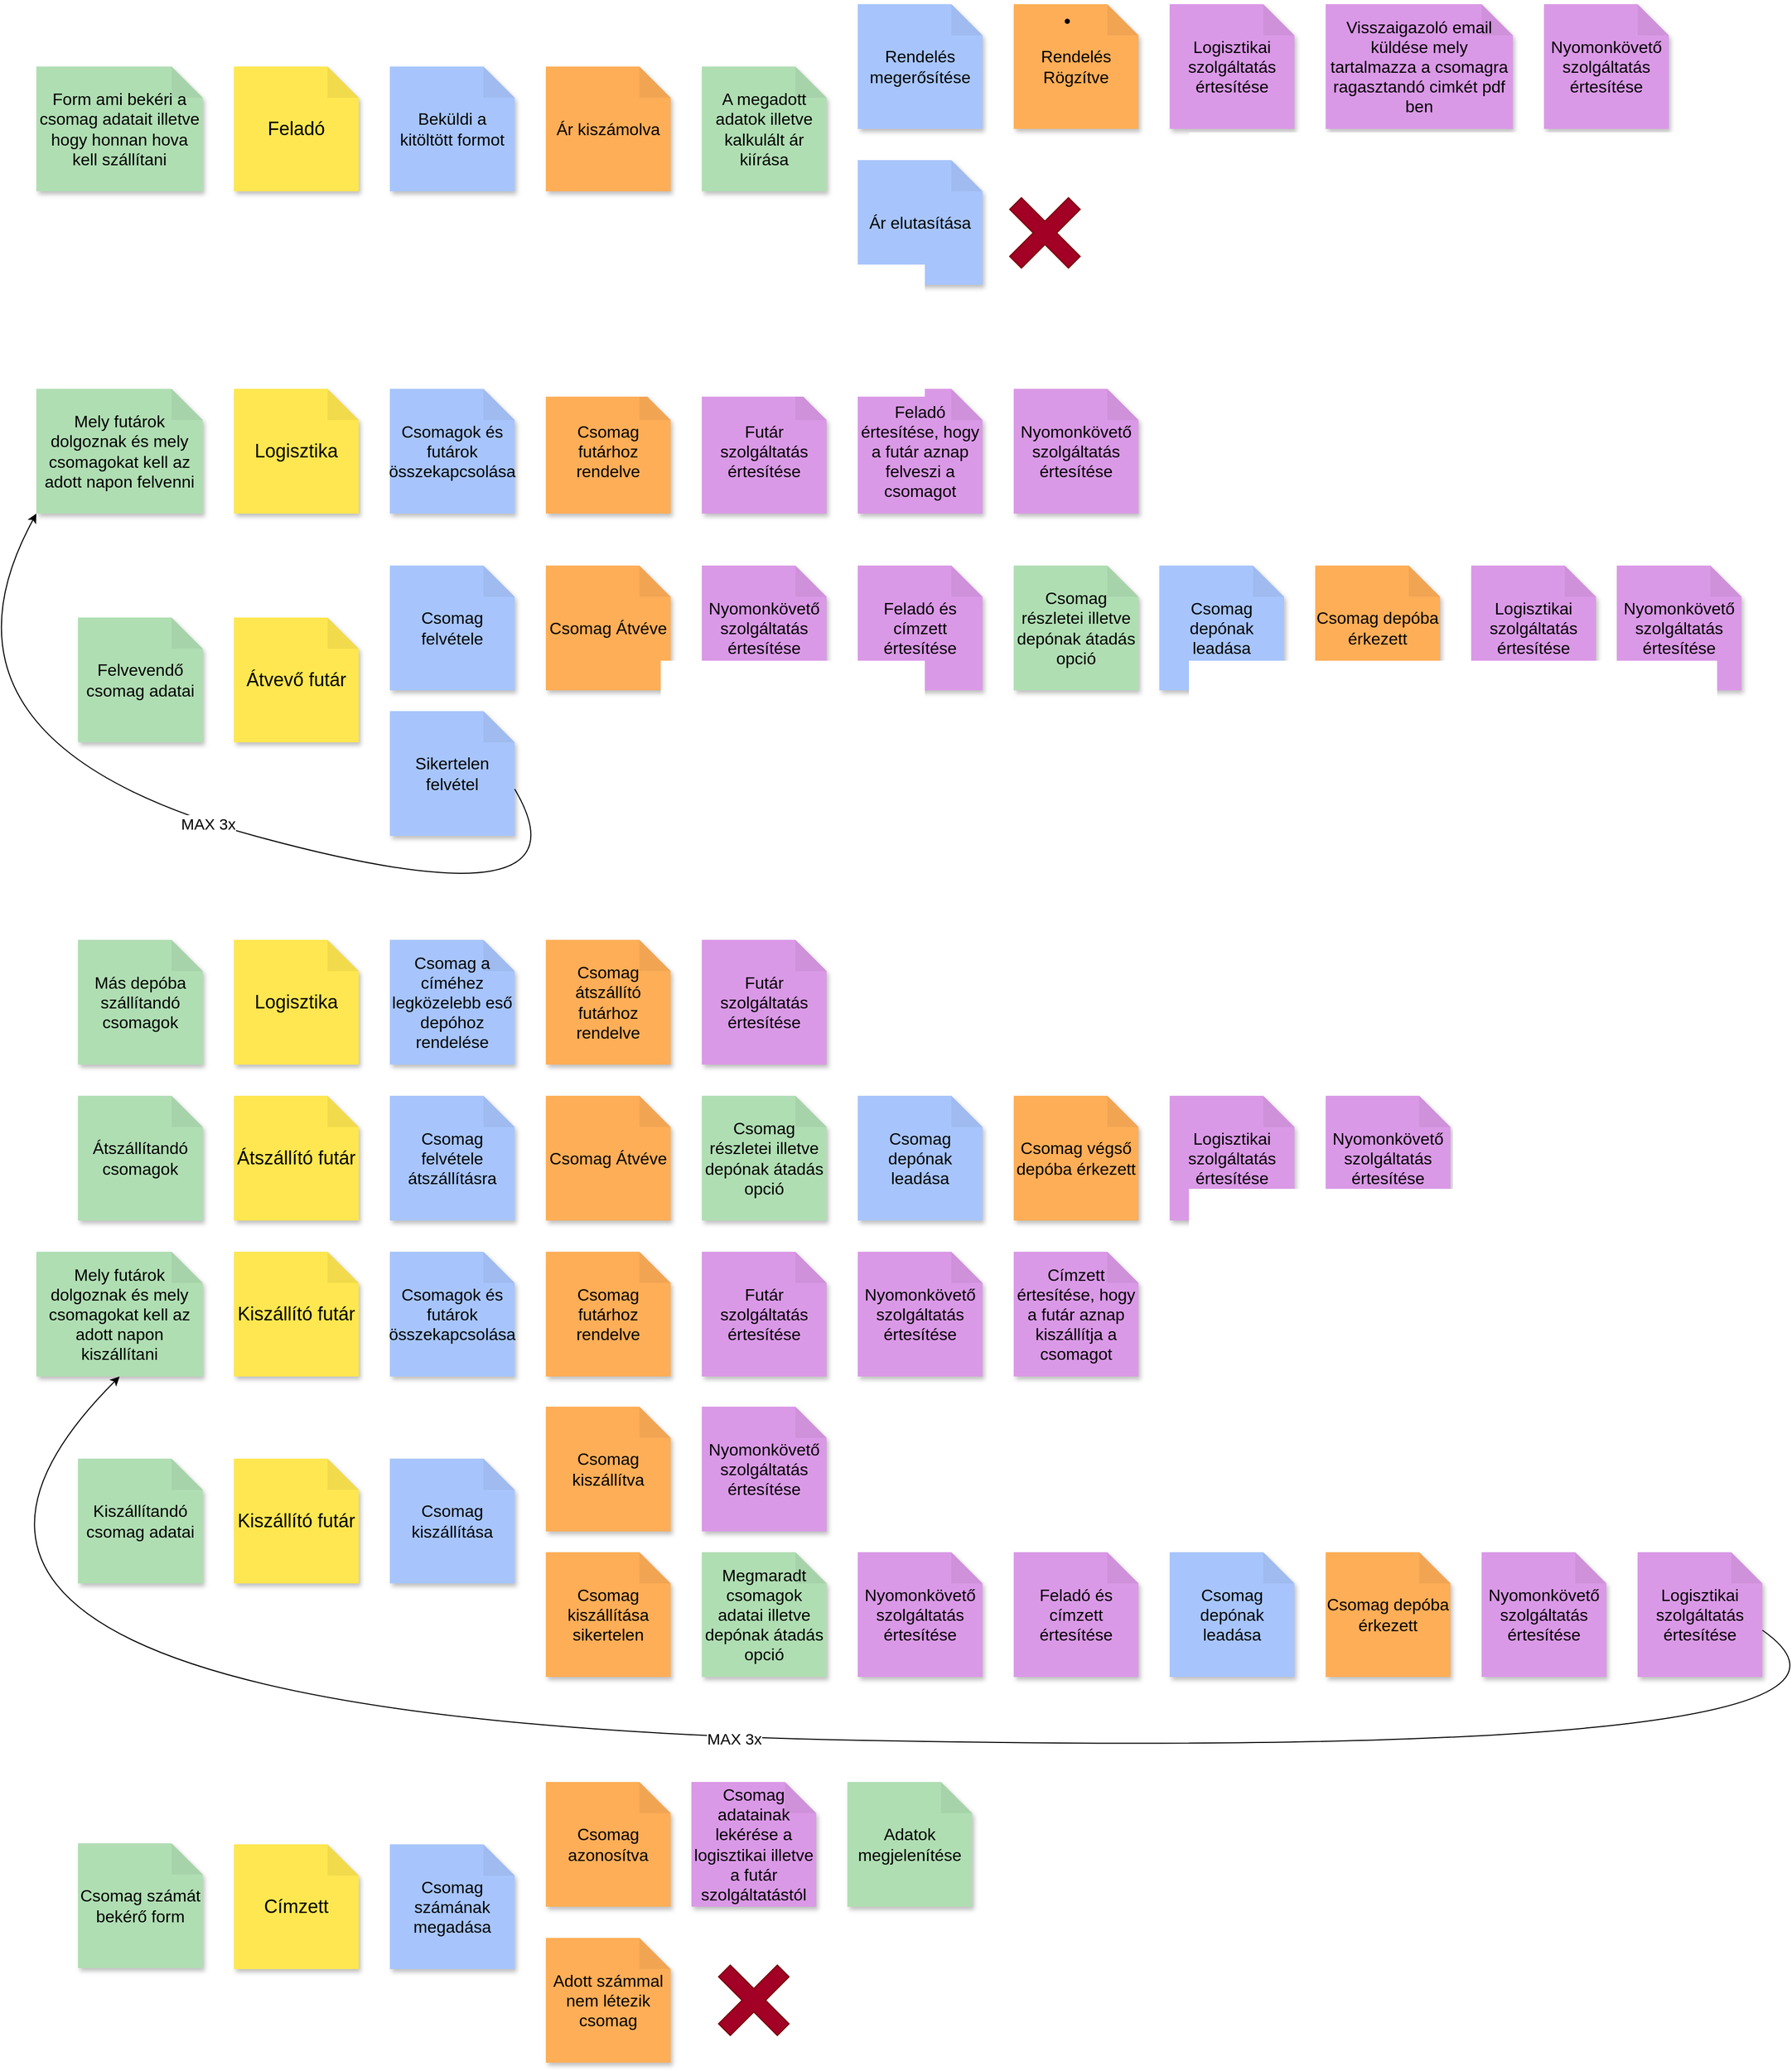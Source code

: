 <mxfile version="28.2.5">
  <diagram name="Page-1" id="tdrJWICteNO9RwJ1yDNZ">
    <mxGraphModel dx="1431" dy="1000" grid="1" gridSize="10" guides="1" tooltips="1" connect="1" arrows="1" fold="1" page="1" pageScale="1" pageWidth="3300" pageHeight="4681" math="0" shadow="0">
      <root>
        <mxCell id="0" />
        <mxCell id="1" parent="0" />
        <mxCell id="GBAODm6x_kVhTdQ0W2DW-1" value="Form ami bekéri a csomag adatait illetve hogy honnan hova kell szállítani" style="shape=note;whiteSpace=wrap;html=1;backgroundOutline=1;darkOpacity=0.05;fillColor=#b0deb3;strokeColor=none;fontSize=16;fontStyle=0;rotation=0;shadow=1;" parent="1" vertex="1">
          <mxGeometry x="1210" y="300" width="160" height="120" as="geometry" />
        </mxCell>
        <mxCell id="GBAODm6x_kVhTdQ0W2DW-2" value="Feladó" style="shape=note;whiteSpace=wrap;html=1;backgroundOutline=1;darkOpacity=0.05;fillColor=#FEE750;strokeColor=none;fontSize=18;fontStyle=0;rotation=0;shadow=1;" parent="1" vertex="1">
          <mxGeometry x="1400" y="300" width="120" height="120" as="geometry" />
        </mxCell>
        <mxCell id="GBAODm6x_kVhTdQ0W2DW-3" value="Beküldi a kitöltött formot" style="shape=note;whiteSpace=wrap;html=1;backgroundOutline=1;darkOpacity=0.05;fillColor=#a7c5fc;strokeColor=none;fontSize=16;fontStyle=0;rotation=0;shadow=1;" parent="1" vertex="1">
          <mxGeometry x="1550" y="300" width="120" height="120" as="geometry" />
        </mxCell>
        <mxCell id="GBAODm6x_kVhTdQ0W2DW-5" value="Ár kiszámolva" style="shape=note;whiteSpace=wrap;html=1;backgroundOutline=1;darkOpacity=0.05;fillColor=#feae57;strokeColor=none;fontSize=16;fontStyle=0;rotation=0;shadow=1;" parent="1" vertex="1">
          <mxGeometry x="1700" y="300" width="120" height="120" as="geometry" />
        </mxCell>
        <mxCell id="GBAODm6x_kVhTdQ0W2DW-6" value="Rendelés megerősítése" style="shape=note;whiteSpace=wrap;html=1;backgroundOutline=1;darkOpacity=0.05;fillColor=#a7c5fc;strokeColor=none;fontSize=16;fontStyle=0;rotation=0;shadow=1;" parent="1" vertex="1">
          <mxGeometry x="2000" y="240" width="120" height="120" as="geometry" />
        </mxCell>
        <mxCell id="GBAODm6x_kVhTdQ0W2DW-7" value="Ár elutasítása" style="shape=note;whiteSpace=wrap;html=1;backgroundOutline=1;darkOpacity=0.05;fillColor=#a7c5fc;strokeColor=none;fontSize=16;fontStyle=0;rotation=0;shadow=1;" parent="1" vertex="1">
          <mxGeometry x="2000" y="390" width="120" height="120" as="geometry" />
        </mxCell>
        <mxCell id="GBAODm6x_kVhTdQ0W2DW-8" value="" style="shape=cross;whiteSpace=wrap;html=1;rotation=-45;fillColor=light-dark(#A20025,#FF0000);fontColor=#ffffff;strokeColor=#6F0000;" parent="1" vertex="1">
          <mxGeometry x="2140" y="420" width="80" height="80" as="geometry" />
        </mxCell>
        <mxCell id="GBAODm6x_kVhTdQ0W2DW-9" value="&lt;li class=&quot;py-0 my-0 prose-p:pt-0 prose-p:mb-2 prose-p:my-0 [&amp;amp;&amp;gt;p]:pt-0 [&amp;amp;&amp;gt;p]:mb-2 [&amp;amp;&amp;gt;p]:my-0&quot;&gt;&lt;br/&gt;&lt;p class=&quot;my-2 [&amp;amp;+p]:mt-4 [&amp;amp;_strong:has(+br)]:inline-block [&amp;amp;_strong:has(+br)]:pb-2&quot;&gt;Rendelés Rögzítve&lt;/p&gt;&lt;br/&gt;&lt;/li&gt;" style="shape=note;whiteSpace=wrap;html=1;backgroundOutline=1;darkOpacity=0.05;fillColor=#feae57;strokeColor=none;fontSize=16;fontStyle=0;rotation=0;shadow=1;" parent="1" vertex="1">
          <mxGeometry x="2150" y="240" width="120" height="120" as="geometry" />
        </mxCell>
        <mxCell id="GBAODm6x_kVhTdQ0W2DW-11" value="A megadott adatok illetve kalkulált ár kiírása" style="shape=note;whiteSpace=wrap;html=1;backgroundOutline=1;darkOpacity=0.05;fillColor=#b0deb3;strokeColor=none;fontSize=16;fontStyle=0;rotation=0;shadow=1;" parent="1" vertex="1">
          <mxGeometry x="1850" y="300" width="120" height="120" as="geometry" />
        </mxCell>
        <mxCell id="GBAODm6x_kVhTdQ0W2DW-12" value="Felvevendő csomag adatai" style="shape=note;whiteSpace=wrap;html=1;backgroundOutline=1;darkOpacity=0.05;fillColor=#b0deb3;strokeColor=none;fontSize=16;fontStyle=0;rotation=0;shadow=1;" parent="1" vertex="1">
          <mxGeometry x="1250" y="830" width="120" height="120" as="geometry" />
        </mxCell>
        <mxCell id="GBAODm6x_kVhTdQ0W2DW-13" value="Átvevő futár" style="shape=note;whiteSpace=wrap;html=1;backgroundOutline=1;darkOpacity=0.05;fillColor=#FEE750;strokeColor=none;fontSize=18;fontStyle=0;rotation=0;shadow=1;" parent="1" vertex="1">
          <mxGeometry x="1400" y="830" width="120" height="120" as="geometry" />
        </mxCell>
        <mxCell id="GBAODm6x_kVhTdQ0W2DW-14" value="Mely futárok dolgoznak és mely csomagokat kell az adott napon felvenni" style="shape=note;whiteSpace=wrap;html=1;backgroundOutline=1;darkOpacity=0.05;fillColor=#b0deb3;strokeColor=none;fontSize=16;fontStyle=0;rotation=0;shadow=1;" parent="1" vertex="1">
          <mxGeometry x="1210" y="610" width="160" height="120" as="geometry" />
        </mxCell>
        <mxCell id="GBAODm6x_kVhTdQ0W2DW-15" value="Logisztika" style="shape=note;whiteSpace=wrap;html=1;backgroundOutline=1;darkOpacity=0.05;fillColor=#FEE750;strokeColor=none;fontSize=18;fontStyle=0;rotation=0;shadow=1;" parent="1" vertex="1">
          <mxGeometry x="1400" y="610" width="120" height="120" as="geometry" />
        </mxCell>
        <mxCell id="GBAODm6x_kVhTdQ0W2DW-16" value="Csomag futárhoz rendelve" style="shape=note;whiteSpace=wrap;html=1;backgroundOutline=1;darkOpacity=0.05;fillColor=#feae57;strokeColor=none;fontSize=16;fontStyle=0;rotation=0;shadow=1;" parent="1" vertex="1">
          <mxGeometry x="1700" y="610" width="120" height="120" as="geometry" />
        </mxCell>
        <mxCell id="GBAODm6x_kVhTdQ0W2DW-17" value="Csomagok és futárok összekapcsolása" style="shape=note;whiteSpace=wrap;html=1;backgroundOutline=1;darkOpacity=0.05;fillColor=#a7c5fc;strokeColor=none;fontSize=16;fontStyle=0;rotation=0;shadow=1;" parent="1" vertex="1">
          <mxGeometry x="1550" y="610" width="120" height="120" as="geometry" />
        </mxCell>
        <mxCell id="GBAODm6x_kVhTdQ0W2DW-18" value="Futár szolgáltatás értesítése" style="shape=note;whiteSpace=wrap;html=1;backgroundOutline=1;darkOpacity=0.05;fillColor=#da99e6;strokeColor=none;fontSize=16;fontStyle=0;rotation=0;shadow=1;" parent="1" vertex="1">
          <mxGeometry x="1850" y="610" width="120" height="120" as="geometry" />
        </mxCell>
        <mxCell id="GBAODm6x_kVhTdQ0W2DW-19" value="Logisztikai szolgáltatás értesítése" style="shape=note;whiteSpace=wrap;html=1;backgroundOutline=1;darkOpacity=0.05;fillColor=#da99e6;strokeColor=none;fontSize=16;fontStyle=0;rotation=0;shadow=1;" parent="1" vertex="1">
          <mxGeometry x="2300" y="240" width="120" height="120" as="geometry" />
        </mxCell>
        <mxCell id="GBAODm6x_kVhTdQ0W2DW-20" value="Visszaigazoló email küldése mely tartalmazza a csomagra ragasztandó cimkét pdf ben" style="shape=note;whiteSpace=wrap;html=1;backgroundOutline=1;darkOpacity=0.05;fillColor=#da99e6;strokeColor=none;fontSize=16;fontStyle=0;rotation=0;shadow=1;" parent="1" vertex="1">
          <mxGeometry x="2450" y="240" width="180" height="120" as="geometry" />
        </mxCell>
        <mxCell id="GBAODm6x_kVhTdQ0W2DW-21" value="Feladó értesítése, hogy a futár aznap felveszi a csomagot" style="shape=note;whiteSpace=wrap;html=1;backgroundOutline=1;darkOpacity=0.05;fillColor=#da99e6;strokeColor=none;fontSize=16;fontStyle=0;rotation=0;shadow=1;" parent="1" vertex="1">
          <mxGeometry x="2000" y="610" width="120" height="120" as="geometry" />
        </mxCell>
        <mxCell id="GBAODm6x_kVhTdQ0W2DW-22" value="Csomag felvétele" style="shape=note;whiteSpace=wrap;html=1;backgroundOutline=1;darkOpacity=0.05;fillColor=#a7c5fc;strokeColor=none;fontSize=16;fontStyle=0;rotation=0;shadow=1;" parent="1" vertex="1">
          <mxGeometry x="1550" y="780" width="120" height="120" as="geometry" />
        </mxCell>
        <mxCell id="GBAODm6x_kVhTdQ0W2DW-23" value="&lt;div&gt;Sikertelen felvétel&lt;/div&gt;" style="shape=note;whiteSpace=wrap;html=1;backgroundOutline=1;darkOpacity=0.05;fillColor=#a7c5fc;strokeColor=none;fontSize=16;fontStyle=0;rotation=0;shadow=1;" parent="1" vertex="1">
          <mxGeometry x="1550" y="920" width="120" height="120" as="geometry" />
        </mxCell>
        <mxCell id="GBAODm6x_kVhTdQ0W2DW-24" value="&lt;font style=&quot;font-size: 15px;&quot;&gt;MAX 3x&lt;/font&gt;" style="curved=1;endArrow=classic;html=1;rounded=0;exitX=0;exitY=0;exitDx=120;exitDy=75;exitPerimeter=0;entryX=0;entryY=1;entryDx=0;entryDy=0;entryPerimeter=0;" parent="1" source="GBAODm6x_kVhTdQ0W2DW-23" target="GBAODm6x_kVhTdQ0W2DW-14" edge="1">
          <mxGeometry x="-0.001" width="50" height="50" relative="1" as="geometry">
            <mxPoint x="1040" y="790" as="sourcePoint" />
            <mxPoint x="1090" y="740" as="targetPoint" />
            <Array as="points">
              <mxPoint x="1750" y="1130" />
              <mxPoint x="1090" y="950" />
            </Array>
            <mxPoint as="offset" />
          </mxGeometry>
        </mxCell>
        <mxCell id="8BKmqN_YOmAgWMdcuxL3-1" value="Csomag Átvéve" style="shape=note;whiteSpace=wrap;html=1;backgroundOutline=1;darkOpacity=0.05;fillColor=#feae57;strokeColor=none;fontSize=16;fontStyle=0;rotation=0;shadow=1;" parent="1" vertex="1">
          <mxGeometry x="1700" y="780" width="120" height="120" as="geometry" />
        </mxCell>
        <mxCell id="8BKmqN_YOmAgWMdcuxL3-2" value="Feladó és címzett értesítése" style="shape=note;whiteSpace=wrap;html=1;backgroundOutline=1;darkOpacity=0.05;fillColor=#da99e6;strokeColor=none;fontSize=16;fontStyle=0;rotation=0;shadow=1;" parent="1" vertex="1">
          <mxGeometry x="2000" y="780" width="120" height="120" as="geometry" />
        </mxCell>
        <mxCell id="8BKmqN_YOmAgWMdcuxL3-3" value="Csomag depónak leadása" style="shape=note;whiteSpace=wrap;html=1;backgroundOutline=1;darkOpacity=0.05;fillColor=#a7c5fc;strokeColor=none;fontSize=16;fontStyle=0;rotation=0;shadow=1;" parent="1" vertex="1">
          <mxGeometry x="2290" y="780" width="120" height="120" as="geometry" />
        </mxCell>
        <mxCell id="8BKmqN_YOmAgWMdcuxL3-4" value="Csomag depóba érkezett" style="shape=note;whiteSpace=wrap;html=1;backgroundOutline=1;darkOpacity=0.05;fillColor=#feae57;strokeColor=none;fontSize=16;fontStyle=0;rotation=0;shadow=1;" parent="1" vertex="1">
          <mxGeometry x="2440" y="780" width="120" height="120" as="geometry" />
        </mxCell>
        <mxCell id="8BKmqN_YOmAgWMdcuxL3-5" value="Logisztikai szolgáltatás értesítése" style="shape=note;whiteSpace=wrap;html=1;backgroundOutline=1;darkOpacity=0.05;fillColor=#da99e6;strokeColor=none;fontSize=16;fontStyle=0;rotation=0;shadow=1;" parent="1" vertex="1">
          <mxGeometry x="2590" y="780" width="120" height="120" as="geometry" />
        </mxCell>
        <mxCell id="8BKmqN_YOmAgWMdcuxL3-6" value="Csomag részletei illetve depónak átadás opció" style="shape=note;whiteSpace=wrap;html=1;backgroundOutline=1;darkOpacity=0.05;fillColor=#b0deb3;strokeColor=none;fontSize=16;fontStyle=0;rotation=0;shadow=1;" parent="1" vertex="1">
          <mxGeometry x="1850" y="1290" width="120" height="120" as="geometry" />
        </mxCell>
        <mxCell id="8BKmqN_YOmAgWMdcuxL3-7" value="&lt;div&gt;Más depóba szállítandó csomagok&lt;/div&gt;" style="shape=note;whiteSpace=wrap;html=1;backgroundOutline=1;darkOpacity=0.05;fillColor=#b0deb3;strokeColor=none;fontSize=16;fontStyle=0;rotation=0;shadow=1;" parent="1" vertex="1">
          <mxGeometry x="1250" y="1140" width="120" height="120" as="geometry" />
        </mxCell>
        <mxCell id="8BKmqN_YOmAgWMdcuxL3-9" value="Logisztika" style="shape=note;whiteSpace=wrap;html=1;backgroundOutline=1;darkOpacity=0.05;fillColor=#FEE750;strokeColor=none;fontSize=18;fontStyle=0;rotation=0;shadow=1;" parent="1" vertex="1">
          <mxGeometry x="1400" y="1140" width="120" height="120" as="geometry" />
        </mxCell>
        <mxCell id="8BKmqN_YOmAgWMdcuxL3-10" value="Csomag a címéhez legközelebb eső depóhoz rendelése" style="shape=note;whiteSpace=wrap;html=1;backgroundOutline=1;darkOpacity=0.05;fillColor=#a7c5fc;strokeColor=none;fontSize=16;fontStyle=0;rotation=0;shadow=1;" parent="1" vertex="1">
          <mxGeometry x="1550" y="1140" width="120" height="120" as="geometry" />
        </mxCell>
        <mxCell id="8BKmqN_YOmAgWMdcuxL3-11" value="Csomag átszállító futárhoz rendelve" style="shape=note;whiteSpace=wrap;html=1;backgroundOutline=1;darkOpacity=0.05;fillColor=#feae57;strokeColor=none;fontSize=16;fontStyle=0;rotation=0;shadow=1;" parent="1" vertex="1">
          <mxGeometry x="1700" y="1140" width="120" height="120" as="geometry" />
        </mxCell>
        <mxCell id="8BKmqN_YOmAgWMdcuxL3-12" value="Futár szolgáltatás értesítése" style="shape=note;whiteSpace=wrap;html=1;backgroundOutline=1;darkOpacity=0.05;fillColor=#da99e6;strokeColor=none;fontSize=16;fontStyle=0;rotation=0;shadow=1;" parent="1" vertex="1">
          <mxGeometry x="1850" y="1140" width="120" height="120" as="geometry" />
        </mxCell>
        <mxCell id="8BKmqN_YOmAgWMdcuxL3-13" value="&lt;div&gt;Átszállító futár&lt;/div&gt;" style="shape=note;whiteSpace=wrap;html=1;backgroundOutline=1;darkOpacity=0.05;fillColor=#FEE750;strokeColor=none;fontSize=18;fontStyle=0;rotation=0;shadow=1;" parent="1" vertex="1">
          <mxGeometry x="1400" y="1290" width="120" height="120" as="geometry" />
        </mxCell>
        <mxCell id="8BKmqN_YOmAgWMdcuxL3-14" value="&lt;div&gt;Átszállítandó csomagok&lt;/div&gt;" style="shape=note;whiteSpace=wrap;html=1;backgroundOutline=1;darkOpacity=0.05;fillColor=#b0deb3;strokeColor=none;fontSize=16;fontStyle=0;rotation=0;shadow=1;" parent="1" vertex="1">
          <mxGeometry x="1250" y="1290" width="120" height="120" as="geometry" />
        </mxCell>
        <mxCell id="8BKmqN_YOmAgWMdcuxL3-15" value="Csomag felvétele átszállításra" style="shape=note;whiteSpace=wrap;html=1;backgroundOutline=1;darkOpacity=0.05;fillColor=#a7c5fc;strokeColor=none;fontSize=16;fontStyle=0;rotation=0;shadow=1;" parent="1" vertex="1">
          <mxGeometry x="1550" y="1290" width="120" height="120" as="geometry" />
        </mxCell>
        <mxCell id="8BKmqN_YOmAgWMdcuxL3-16" value="Csomag Átvéve" style="shape=note;whiteSpace=wrap;html=1;backgroundOutline=1;darkOpacity=0.05;fillColor=#feae57;strokeColor=none;fontSize=16;fontStyle=0;rotation=0;shadow=1;" parent="1" vertex="1">
          <mxGeometry x="1700" y="1290" width="120" height="120" as="geometry" />
        </mxCell>
        <mxCell id="8BKmqN_YOmAgWMdcuxL3-17" value="Csomag részletei illetve depónak átadás opció" style="shape=note;whiteSpace=wrap;html=1;backgroundOutline=1;darkOpacity=0.05;fillColor=#b0deb3;strokeColor=none;fontSize=16;fontStyle=0;rotation=0;shadow=1;" parent="1" vertex="1">
          <mxGeometry x="2150" y="780" width="120" height="120" as="geometry" />
        </mxCell>
        <mxCell id="8BKmqN_YOmAgWMdcuxL3-18" value="Csomag depónak leadása" style="shape=note;whiteSpace=wrap;html=1;backgroundOutline=1;darkOpacity=0.05;fillColor=#a7c5fc;strokeColor=none;fontSize=16;fontStyle=0;rotation=0;shadow=1;" parent="1" vertex="1">
          <mxGeometry x="2000" y="1290" width="120" height="120" as="geometry" />
        </mxCell>
        <mxCell id="8BKmqN_YOmAgWMdcuxL3-19" value="Csomag végső depóba érkezett" style="shape=note;whiteSpace=wrap;html=1;backgroundOutline=1;darkOpacity=0.05;fillColor=#feae57;strokeColor=none;fontSize=16;fontStyle=0;rotation=0;shadow=1;" parent="1" vertex="1">
          <mxGeometry x="2150" y="1290" width="120" height="120" as="geometry" />
        </mxCell>
        <mxCell id="8BKmqN_YOmAgWMdcuxL3-20" value="Logisztikai szolgáltatás értesítése" style="shape=note;whiteSpace=wrap;html=1;backgroundOutline=1;darkOpacity=0.05;fillColor=#da99e6;strokeColor=none;fontSize=16;fontStyle=0;rotation=0;shadow=1;" parent="1" vertex="1">
          <mxGeometry x="2300" y="1290" width="120" height="120" as="geometry" />
        </mxCell>
        <mxCell id="8BKmqN_YOmAgWMdcuxL3-22" value="Mely futárok dolgoznak és mely csomagokat kell az adott napon kiszállítani" style="shape=note;whiteSpace=wrap;html=1;backgroundOutline=1;darkOpacity=0.05;fillColor=#b0deb3;strokeColor=none;fontSize=16;fontStyle=0;rotation=0;shadow=1;" parent="1" vertex="1">
          <mxGeometry x="1210" y="1440" width="160" height="120" as="geometry" />
        </mxCell>
        <mxCell id="8BKmqN_YOmAgWMdcuxL3-23" value="Kiszállító futár" style="shape=note;whiteSpace=wrap;html=1;backgroundOutline=1;darkOpacity=0.05;fillColor=#FEE750;strokeColor=none;fontSize=18;fontStyle=0;rotation=0;shadow=1;" parent="1" vertex="1">
          <mxGeometry x="1400" y="1440" width="120" height="120" as="geometry" />
        </mxCell>
        <mxCell id="8BKmqN_YOmAgWMdcuxL3-24" value="Csomag futárhoz rendelve" style="shape=note;whiteSpace=wrap;html=1;backgroundOutline=1;darkOpacity=0.05;fillColor=#feae57;strokeColor=none;fontSize=16;fontStyle=0;rotation=0;shadow=1;" parent="1" vertex="1">
          <mxGeometry x="1700" y="1440" width="120" height="120" as="geometry" />
        </mxCell>
        <mxCell id="8BKmqN_YOmAgWMdcuxL3-25" value="Csomagok és futárok összekapcsolása" style="shape=note;whiteSpace=wrap;html=1;backgroundOutline=1;darkOpacity=0.05;fillColor=#a7c5fc;strokeColor=none;fontSize=16;fontStyle=0;rotation=0;shadow=1;" parent="1" vertex="1">
          <mxGeometry x="1550" y="1440" width="120" height="120" as="geometry" />
        </mxCell>
        <mxCell id="8BKmqN_YOmAgWMdcuxL3-26" value="Futár szolgáltatás értesítése" style="shape=note;whiteSpace=wrap;html=1;backgroundOutline=1;darkOpacity=0.05;fillColor=#da99e6;strokeColor=none;fontSize=16;fontStyle=0;rotation=0;shadow=1;" parent="1" vertex="1">
          <mxGeometry x="1850" y="1440" width="120" height="120" as="geometry" />
        </mxCell>
        <mxCell id="8BKmqN_YOmAgWMdcuxL3-27" value="Címzett értesítése, hogy a futár aznap kiszállítja a csomagot" style="shape=note;whiteSpace=wrap;html=1;backgroundOutline=1;darkOpacity=0.05;fillColor=#da99e6;strokeColor=none;fontSize=16;fontStyle=0;rotation=0;shadow=1;" parent="1" vertex="1">
          <mxGeometry x="2150" y="1440" width="120" height="120" as="geometry" />
        </mxCell>
        <mxCell id="8BKmqN_YOmAgWMdcuxL3-28" value="&lt;div&gt;Kiszállítandó csomag adatai&lt;/div&gt;" style="shape=note;whiteSpace=wrap;html=1;backgroundOutline=1;darkOpacity=0.05;fillColor=#b0deb3;strokeColor=none;fontSize=16;fontStyle=0;rotation=0;shadow=1;" parent="1" vertex="1">
          <mxGeometry x="1250" y="1639" width="120" height="120" as="geometry" />
        </mxCell>
        <mxCell id="8BKmqN_YOmAgWMdcuxL3-29" value="Kiszállító futár" style="shape=note;whiteSpace=wrap;html=1;backgroundOutline=1;darkOpacity=0.05;fillColor=#FEE750;strokeColor=none;fontSize=18;fontStyle=0;rotation=0;shadow=1;" parent="1" vertex="1">
          <mxGeometry x="1400" y="1639" width="120" height="120" as="geometry" />
        </mxCell>
        <mxCell id="8BKmqN_YOmAgWMdcuxL3-30" value="Csomag kiszállítása" style="shape=note;whiteSpace=wrap;html=1;backgroundOutline=1;darkOpacity=0.05;fillColor=#a7c5fc;strokeColor=none;fontSize=16;fontStyle=0;rotation=0;shadow=1;" parent="1" vertex="1">
          <mxGeometry x="1550" y="1639" width="120" height="120" as="geometry" />
        </mxCell>
        <mxCell id="8BKmqN_YOmAgWMdcuxL3-32" value="Csomag kiszállítva" style="shape=note;whiteSpace=wrap;html=1;backgroundOutline=1;darkOpacity=0.05;fillColor=#feae57;strokeColor=none;fontSize=16;fontStyle=0;rotation=0;shadow=1;" parent="1" vertex="1">
          <mxGeometry x="1700" y="1589" width="120" height="120" as="geometry" />
        </mxCell>
        <mxCell id="8BKmqN_YOmAgWMdcuxL3-33" value="Feladó és címzett értesítése" style="shape=note;whiteSpace=wrap;html=1;backgroundOutline=1;darkOpacity=0.05;fillColor=#da99e6;strokeColor=none;fontSize=16;fontStyle=0;rotation=0;shadow=1;" parent="1" vertex="1">
          <mxGeometry x="2150" y="1729" width="120" height="120" as="geometry" />
        </mxCell>
        <mxCell id="8BKmqN_YOmAgWMdcuxL3-36" value="&lt;font style=&quot;font-size: 15px;&quot;&gt;MAX 3x&lt;/font&gt;" style="curved=1;endArrow=classic;html=1;rounded=0;exitX=0;exitY=0;exitDx=120;exitDy=75;exitPerimeter=0;entryX=0.5;entryY=1;entryDx=0;entryDy=0;entryPerimeter=0;" parent="1" source="8BKmqN_YOmAgWMdcuxL3-39" target="8BKmqN_YOmAgWMdcuxL3-22" edge="1">
          <mxGeometry width="50" height="50" relative="1" as="geometry">
            <mxPoint x="1740" y="1570" as="sourcePoint" />
            <mxPoint x="1790" y="1520" as="targetPoint" />
            <Array as="points">
              <mxPoint x="3050" y="1930" />
              <mxPoint x="960" y="1890" />
            </Array>
          </mxGeometry>
        </mxCell>
        <mxCell id="8BKmqN_YOmAgWMdcuxL3-37" value="Csomag depónak leadása" style="shape=note;whiteSpace=wrap;html=1;backgroundOutline=1;darkOpacity=0.05;fillColor=#a7c5fc;strokeColor=none;fontSize=16;fontStyle=0;rotation=0;shadow=1;" parent="1" vertex="1">
          <mxGeometry x="2300" y="1729" width="120" height="120" as="geometry" />
        </mxCell>
        <mxCell id="8BKmqN_YOmAgWMdcuxL3-38" value="Csomag depóba érkezett" style="shape=note;whiteSpace=wrap;html=1;backgroundOutline=1;darkOpacity=0.05;fillColor=#feae57;strokeColor=none;fontSize=16;fontStyle=0;rotation=0;shadow=1;" parent="1" vertex="1">
          <mxGeometry x="2450" y="1729" width="120" height="120" as="geometry" />
        </mxCell>
        <mxCell id="8BKmqN_YOmAgWMdcuxL3-39" value="Logisztikai szolgáltatás értesítése" style="shape=note;whiteSpace=wrap;html=1;backgroundOutline=1;darkOpacity=0.05;fillColor=#da99e6;strokeColor=none;fontSize=16;fontStyle=0;rotation=0;shadow=1;" parent="1" vertex="1">
          <mxGeometry x="2750" y="1729" width="120" height="120" as="geometry" />
        </mxCell>
        <mxCell id="8BKmqN_YOmAgWMdcuxL3-40" value="Csomag kiszállítása sikertelen" style="shape=note;whiteSpace=wrap;html=1;backgroundOutline=1;darkOpacity=0.05;fillColor=#feae57;strokeColor=none;fontSize=16;fontStyle=0;rotation=0;shadow=1;" parent="1" vertex="1">
          <mxGeometry x="1700" y="1729" width="120" height="120" as="geometry" />
        </mxCell>
        <mxCell id="8BKmqN_YOmAgWMdcuxL3-41" value="Megmaradt csomagok adatai illetve depónak átadás opció" style="shape=note;whiteSpace=wrap;html=1;backgroundOutline=1;darkOpacity=0.05;fillColor=#b0deb3;strokeColor=none;fontSize=16;fontStyle=0;rotation=0;shadow=1;" parent="1" vertex="1">
          <mxGeometry x="1850" y="1729" width="120" height="120" as="geometry" />
        </mxCell>
        <mxCell id="8BKmqN_YOmAgWMdcuxL3-42" value="Csomag számát bekérő form" style="shape=note;whiteSpace=wrap;html=1;backgroundOutline=1;darkOpacity=0.05;fillColor=#b0deb3;strokeColor=none;fontSize=16;fontStyle=0;rotation=0;shadow=1;" parent="1" vertex="1">
          <mxGeometry x="1250" y="2009" width="120" height="120" as="geometry" />
        </mxCell>
        <mxCell id="8BKmqN_YOmAgWMdcuxL3-43" value="Címzett" style="shape=note;whiteSpace=wrap;html=1;backgroundOutline=1;darkOpacity=0.05;fillColor=#FEE750;strokeColor=none;fontSize=18;fontStyle=0;rotation=0;shadow=1;" parent="1" vertex="1">
          <mxGeometry x="1400" y="2010" width="120" height="120" as="geometry" />
        </mxCell>
        <mxCell id="8BKmqN_YOmAgWMdcuxL3-44" value="Csomag számának megadása" style="shape=note;whiteSpace=wrap;html=1;backgroundOutline=1;darkOpacity=0.05;fillColor=#a7c5fc;strokeColor=none;fontSize=16;fontStyle=0;rotation=0;shadow=1;" parent="1" vertex="1">
          <mxGeometry x="1550" y="2010" width="120" height="120" as="geometry" />
        </mxCell>
        <mxCell id="8BKmqN_YOmAgWMdcuxL3-45" value="Csomag azonosítva" style="shape=note;whiteSpace=wrap;html=1;backgroundOutline=1;darkOpacity=0.05;fillColor=#feae57;strokeColor=none;fontSize=16;fontStyle=0;rotation=0;shadow=1;" parent="1" vertex="1">
          <mxGeometry x="1700" y="1950" width="120" height="120" as="geometry" />
        </mxCell>
        <mxCell id="8BKmqN_YOmAgWMdcuxL3-46" value="&lt;div&gt;Adott számmal nem létezik csomag&lt;/div&gt;" style="shape=note;whiteSpace=wrap;html=1;backgroundOutline=1;darkOpacity=0.05;fillColor=#feae57;strokeColor=none;fontSize=16;fontStyle=0;rotation=0;shadow=1;" parent="1" vertex="1">
          <mxGeometry x="1700" y="2100" width="120" height="120" as="geometry" />
        </mxCell>
        <mxCell id="8BKmqN_YOmAgWMdcuxL3-47" value="" style="shape=cross;whiteSpace=wrap;html=1;rotation=-45;fillColor=light-dark(#A20025,#FF0000);fontColor=#ffffff;strokeColor=#6F0000;" parent="1" vertex="1">
          <mxGeometry x="1859.999" y="2119.999" width="80" height="80" as="geometry" />
        </mxCell>
        <mxCell id="8BKmqN_YOmAgWMdcuxL3-48" value="Csomag adatainak lekérése a logisztikai illetve a futár szolgáltatástól" style="shape=note;whiteSpace=wrap;html=1;backgroundOutline=1;darkOpacity=0.05;fillColor=#da99e6;strokeColor=none;fontSize=16;fontStyle=0;rotation=0;shadow=1;" parent="1" vertex="1">
          <mxGeometry x="1840" y="1950" width="120" height="120" as="geometry" />
        </mxCell>
        <mxCell id="8BKmqN_YOmAgWMdcuxL3-49" value="Adatok megjelenítése" style="shape=note;whiteSpace=wrap;html=1;backgroundOutline=1;darkOpacity=0.05;fillColor=#b0deb3;strokeColor=none;fontSize=16;fontStyle=0;rotation=0;shadow=1;" parent="1" vertex="1">
          <mxGeometry x="1990" y="1950" width="120" height="120" as="geometry" />
        </mxCell>
        <mxCell id="IJo-eiQ_mL_y7wwXc7Cr-1" value="Nyomonkövető szolgáltatás értesítése" style="shape=note;whiteSpace=wrap;html=1;backgroundOutline=1;darkOpacity=0.05;fillColor=#da99e6;strokeColor=none;fontSize=16;fontStyle=0;rotation=0;shadow=1;" vertex="1" parent="1">
          <mxGeometry x="2660" y="240" width="120" height="120" as="geometry" />
        </mxCell>
        <mxCell id="IJo-eiQ_mL_y7wwXc7Cr-2" value="Nyomonkövető szolgáltatás értesítése" style="shape=note;whiteSpace=wrap;html=1;backgroundOutline=1;darkOpacity=0.05;fillColor=#da99e6;strokeColor=none;fontSize=16;fontStyle=0;rotation=0;shadow=1;" vertex="1" parent="1">
          <mxGeometry x="2150" y="610" width="120" height="120" as="geometry" />
        </mxCell>
        <mxCell id="IJo-eiQ_mL_y7wwXc7Cr-3" value="Nyomonkövető szolgáltatás értesítése" style="shape=note;whiteSpace=wrap;html=1;backgroundOutline=1;darkOpacity=0.05;fillColor=#da99e6;strokeColor=none;fontSize=16;fontStyle=0;rotation=0;shadow=1;" vertex="1" parent="1">
          <mxGeometry x="2730" y="780" width="120" height="120" as="geometry" />
        </mxCell>
        <mxCell id="IJo-eiQ_mL_y7wwXc7Cr-4" value="Nyomonkövető szolgáltatás értesítése" style="shape=note;whiteSpace=wrap;html=1;backgroundOutline=1;darkOpacity=0.05;fillColor=#da99e6;strokeColor=none;fontSize=16;fontStyle=0;rotation=0;shadow=1;" vertex="1" parent="1">
          <mxGeometry x="1850" y="780" width="120" height="120" as="geometry" />
        </mxCell>
        <mxCell id="IJo-eiQ_mL_y7wwXc7Cr-5" value="Nyomonkövető szolgáltatás értesítése" style="shape=note;whiteSpace=wrap;html=1;backgroundOutline=1;darkOpacity=0.05;fillColor=#da99e6;strokeColor=none;fontSize=16;fontStyle=0;rotation=0;shadow=1;" vertex="1" parent="1">
          <mxGeometry x="2450" y="1290" width="120" height="120" as="geometry" />
        </mxCell>
        <mxCell id="IJo-eiQ_mL_y7wwXc7Cr-6" value="Nyomonkövető szolgáltatás értesítése" style="shape=note;whiteSpace=wrap;html=1;backgroundOutline=1;darkOpacity=0.05;fillColor=#da99e6;strokeColor=none;fontSize=16;fontStyle=0;rotation=0;shadow=1;" vertex="1" parent="1">
          <mxGeometry x="2000" y="1440" width="120" height="120" as="geometry" />
        </mxCell>
        <mxCell id="IJo-eiQ_mL_y7wwXc7Cr-7" value="Nyomonkövető szolgáltatás értesítése" style="shape=note;whiteSpace=wrap;html=1;backgroundOutline=1;darkOpacity=0.05;fillColor=#da99e6;strokeColor=none;fontSize=16;fontStyle=0;rotation=0;shadow=1;" vertex="1" parent="1">
          <mxGeometry x="1850" y="1589" width="120" height="120" as="geometry" />
        </mxCell>
        <mxCell id="IJo-eiQ_mL_y7wwXc7Cr-8" value="Nyomonkövető szolgáltatás értesítése" style="shape=note;whiteSpace=wrap;html=1;backgroundOutline=1;darkOpacity=0.05;fillColor=#da99e6;strokeColor=none;fontSize=16;fontStyle=0;rotation=0;shadow=1;" vertex="1" parent="1">
          <mxGeometry x="2600" y="1729" width="120" height="120" as="geometry" />
        </mxCell>
        <mxCell id="IJo-eiQ_mL_y7wwXc7Cr-9" value="Nyomonkövető szolgáltatás értesítése" style="shape=note;whiteSpace=wrap;html=1;backgroundOutline=1;darkOpacity=0.05;fillColor=#da99e6;strokeColor=none;fontSize=16;fontStyle=0;rotation=0;shadow=1;" vertex="1" parent="1">
          <mxGeometry x="2000" y="1729" width="120" height="120" as="geometry" />
        </mxCell>
      </root>
    </mxGraphModel>
  </diagram>
</mxfile>
